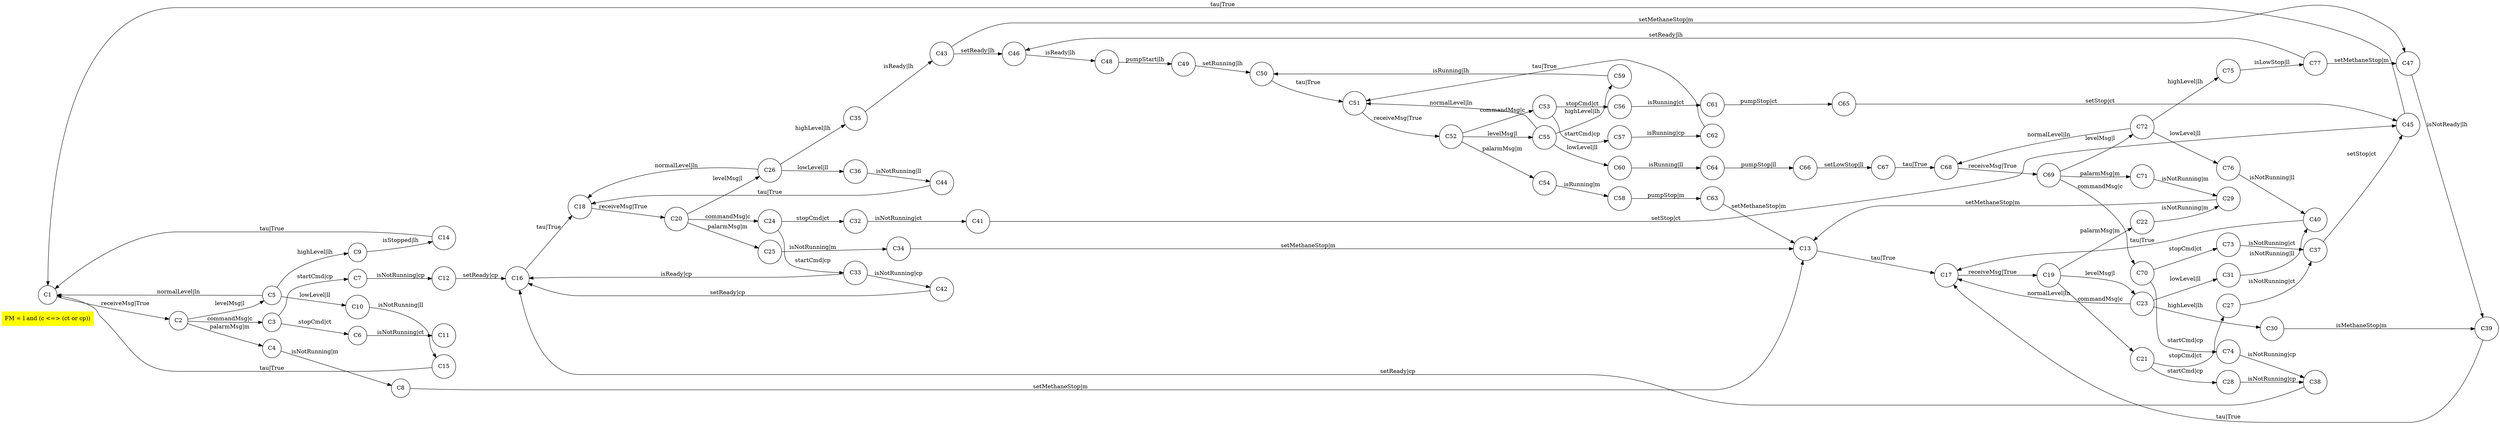 digraph MINE_PUMP_CONTROLLER { 
  # the following three lines are only used for display
  node [shape=circle];
  rankdir=LR;  
  FeatureModel [shape=plaintext, style=filled, color=yellow, label="FM = l and (c <=> (ct or cp))"];
  FM="l and (c <=> (ct or cp))";    # the feature model of the FTS
  name="MINE PUMP CONTROLLER"; # the name of the FTS
  C1 [initial=True] # states that the initial state of the FTS is "C1"
C1 -> C2 [ label = "receiveMsg|True" ];
C2 -> C3 [ label = "commandMsg|c" ];
C2 -> C4 [ label = "palarmMsg|m" ];
C2 -> C5 [ label = "levelMsg|l" ];
C3 -> C6 [ label = "stopCmd|ct" ];
C3 -> C7 [ label = "startCmd|cp" ];
C4 -> C8 [ label = "isNotRunning|m" ];
C5 -> C9 [ label = "highLevel|lh" ];
C5 -> C1 [ label = "normalLevel|ln" ];
C5 -> C10 [ label = "lowLevel|ll" ];
C6 -> C11 [ label = "isNotRunning|ct" ];
C7 -> C12 [ label = "isNotRunning|cp" ];
C8 -> C13 [ label = "setMethaneStop|m" ];
C9 -> C14 [ label = "isStopped|lh" ];
C10 -> C15 [ label = "isNotRunning|ll" ];
C12 -> C16 [ label = "setReady|cp" ];
C13 -> C17 [ label = "tau|True" ];
C14 -> C1 [ label = "tau|True" ];
C15 -> C1 [ label = "tau|True" ];
C16 -> C18 [ label = "tau|True" ];
C17 -> C19 [ label = "receiveMsg|True" ];
C18 -> C20 [ label = "receiveMsg|True" ];
C19 -> C21 [ label = "commandMsg|c" ];
C19 -> C22 [ label = "palarmMsg|m" ];
C19 -> C23 [ label = "levelMsg|l" ];
C20 -> C24 [ label = "commandMsg|c" ];
C20 -> C25 [ label = "palarmMsg|m" ];
C20 -> C26 [ label = "levelMsg|l" ];
C21 -> C27 [ label = "stopCmd|ct" ];
C21 -> C28 [ label = "startCmd|cp" ];
C22 -> C29 [ label = "isNotRunning|m" ];
C23 -> C30 [ label = "highLevel|lh" ];
C23 -> C17 [ label = "normalLevel|ln" ];
C23 -> C31 [ label = "lowLevel|ll" ];
C24 -> C32 [ label = "stopCmd|ct" ];
C24 -> C33 [ label = "startCmd|cp" ];
C25 -> C34 [ label = "isNotRunning|m" ];
C26 -> C35 [ label = "highLevel|lh" ];
C26 -> C18 [ label = "normalLevel|ln" ];
C26 -> C36 [ label = "lowLevel|ll" ];
C27 -> C37 [ label = "isNotRunning|ct" ];
C28 -> C38 [ label = "isNotRunning|cp" ];
C29 -> C13 [ label = "setMethaneStop|m" ];
C30 -> C39 [ label = "isMethaneStop|m" ];
C31 -> C40 [ label = "isNotRunning|ll" ];
C32 -> C41 [ label = "isNotRunning|ct" ];
C33 -> C42 [ label = "isNotRunning|cp" ];
C33 -> C16 [ label = "isReady|cp" ];
C34 -> C13 [ label = "setMethaneStop|m" ];
C35 -> C43 [ label = "isReady|lh" ];
C36 -> C44 [ label = "isNotRunning|ll" ];
C37 -> C45 [ label = "setStop|ct" ];
C38 -> C16 [ label = "setReady|cp" ];
C39 -> C17 [ label = "tau|True" ];
C40 -> C17 [ label = "tau|True" ];
C41 -> C45 [ label = "setStop|ct" ];
C42 -> C16 [ label = "setReady|cp" ];
C43 -> C46 [ label = "setReady|lh" ];
C43 -> C47 [ label = "setMethaneStop|m" ];
C44 -> C18 [ label = "tau|True" ];
C45 -> C1 [ label = "tau|True" ];
C46 -> C48 [ label = "isReady|lh" ];
C47 -> C39 [ label = "isNotReady|lh" ];
C48 -> C49 [ label = "pumpStart|lh" ];
C49 -> C50 [ label = "setRunning|lh" ];
C50 -> C51 [ label = "tau|True" ];
C51 -> C52 [ label = "receiveMsg|True" ];
C52 -> C53 [ label = "commandMsg|c" ];
C52 -> C54 [ label = "palarmMsg|m" ];
C52 -> C55 [ label = "levelMsg|l" ];
C53 -> C56 [ label = "stopCmd|ct" ];
C53 -> C57 [ label = "startCmd|cp" ];
C54 -> C58 [ label = "isRunning|m" ];
C55 -> C59 [ label = "highLevel|lh" ];
C55 -> C51 [ label = "normalLevel|ln" ];
C55 -> C60 [ label = "lowLevel|ll" ];
C56 -> C61 [ label = "isRunning|ct" ];
C57 -> C62 [ label = "isRunning|cp" ];
C58 -> C63 [ label = "pumpStop|m" ];
C59 -> C50 [ label = "isRunning|lh" ];
C60 -> C64 [ label = "isRunning|ll" ];
C61 -> C65 [ label = "pumpStop|ct" ];
C62 -> C51 [ label = "tau|True" ];
C63 -> C13 [ label = "setMethaneStop|m" ];
C64 -> C66 [ label = "pumpStop|ll" ];
C65 -> C45 [ label = "setStop|ct" ];
C66 -> C67 [ label = "setLowStop|ll" ];
C67 -> C68 [ label = "tau|True" ];
C68 -> C69 [ label = "receiveMsg|True" ];
C69 -> C70 [ label = "commandMsg|c" ];
C69 -> C71 [ label = "palarmMsg|m" ];
C69 -> C72 [ label = "levelMsg|l" ];
C70 -> C73 [ label = "stopCmd|ct" ];
C70 -> C74 [ label = "startCmd|cp" ];
C71 -> C29 [ label = "isNotRunning|m" ];
C72 -> C75 [ label = "highLevel|lh" ];
C72 -> C68 [ label = "normalLevel|ln" ];
C72 -> C76 [ label = "lowLevel|ll" ];
C73 -> C37 [ label = "isNotRunning|ct" ];
C74 -> C38 [ label = "isNotRunning|cp" ];
C75 -> C77 [ label = "isLowStop|ll" ];
C76 -> C40 [ label = "isNotRunning|ll" ];
C77 -> C46 [ label = "setReady|lh" ];
C77 -> C47 [ label = "setMethaneStop|m" ];
}
